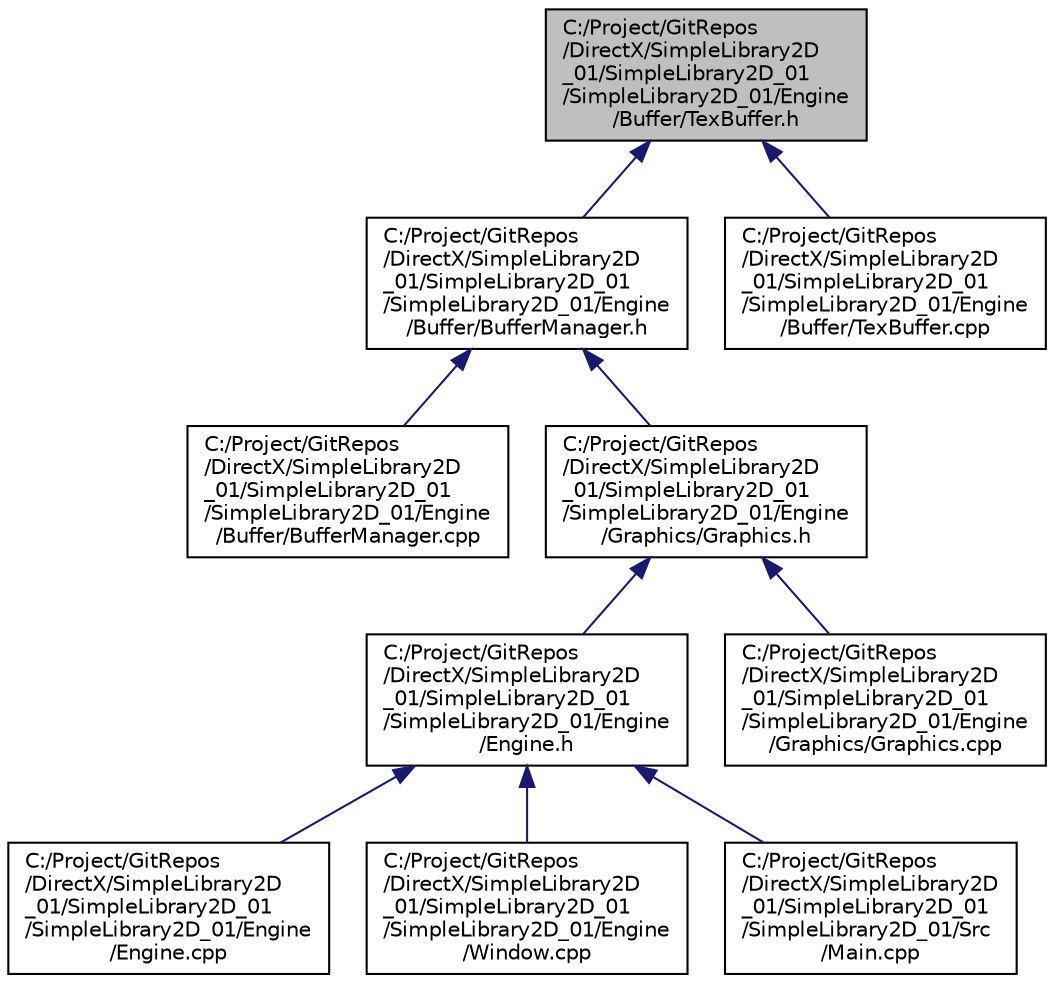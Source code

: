 digraph "C:/Project/GitRepos/DirectX/SimpleLibrary2D_01/SimpleLibrary2D_01/SimpleLibrary2D_01/Engine/Buffer/TexBuffer.h"
{
 // LATEX_PDF_SIZE
  edge [fontname="Helvetica",fontsize="10",labelfontname="Helvetica",labelfontsize="10"];
  node [fontname="Helvetica",fontsize="10",shape=record];
  Node1 [label="C:/Project/GitRepos\l/DirectX/SimpleLibrary2D\l_01/SimpleLibrary2D_01\l/SimpleLibrary2D_01/Engine\l/Buffer/TexBuffer.h",height=0.2,width=0.4,color="black", fillcolor="grey75", style="filled", fontcolor="black",tooltip="テクスチャバッファークラスの宣言"];
  Node1 -> Node2 [dir="back",color="midnightblue",fontsize="10",style="solid",fontname="Helvetica"];
  Node2 [label="C:/Project/GitRepos\l/DirectX/SimpleLibrary2D\l_01/SimpleLibrary2D_01\l/SimpleLibrary2D_01/Engine\l/Buffer/BufferManager.h",height=0.2,width=0.4,color="black", fillcolor="white", style="filled",URL="$_buffer_manager_8h.html",tooltip=" "];
  Node2 -> Node3 [dir="back",color="midnightblue",fontsize="10",style="solid",fontname="Helvetica"];
  Node3 [label="C:/Project/GitRepos\l/DirectX/SimpleLibrary2D\l_01/SimpleLibrary2D_01\l/SimpleLibrary2D_01/Engine\l/Buffer/BufferManager.cpp",height=0.2,width=0.4,color="black", fillcolor="white", style="filled",URL="$_buffer_manager_8cpp.html",tooltip=" "];
  Node2 -> Node4 [dir="back",color="midnightblue",fontsize="10",style="solid",fontname="Helvetica"];
  Node4 [label="C:/Project/GitRepos\l/DirectX/SimpleLibrary2D\l_01/SimpleLibrary2D_01\l/SimpleLibrary2D_01/Engine\l/Graphics/Graphics.h",height=0.2,width=0.4,color="black", fillcolor="white", style="filled",URL="$_graphics_8h.html",tooltip=" "];
  Node4 -> Node5 [dir="back",color="midnightblue",fontsize="10",style="solid",fontname="Helvetica"];
  Node5 [label="C:/Project/GitRepos\l/DirectX/SimpleLibrary2D\l_01/SimpleLibrary2D_01\l/SimpleLibrary2D_01/Engine\l/Engine.h",height=0.2,width=0.4,color="black", fillcolor="white", style="filled",URL="$_engine_8h.html",tooltip="エンジンクラスの宣言"];
  Node5 -> Node6 [dir="back",color="midnightblue",fontsize="10",style="solid",fontname="Helvetica"];
  Node6 [label="C:/Project/GitRepos\l/DirectX/SimpleLibrary2D\l_01/SimpleLibrary2D_01\l/SimpleLibrary2D_01/Engine\l/Engine.cpp",height=0.2,width=0.4,color="black", fillcolor="white", style="filled",URL="$_engine_8cpp.html",tooltip=" "];
  Node5 -> Node7 [dir="back",color="midnightblue",fontsize="10",style="solid",fontname="Helvetica"];
  Node7 [label="C:/Project/GitRepos\l/DirectX/SimpleLibrary2D\l_01/SimpleLibrary2D_01\l/SimpleLibrary2D_01/Engine\l/Window.cpp",height=0.2,width=0.4,color="black", fillcolor="white", style="filled",URL="$_window_8cpp.html",tooltip=" "];
  Node5 -> Node8 [dir="back",color="midnightblue",fontsize="10",style="solid",fontname="Helvetica"];
  Node8 [label="C:/Project/GitRepos\l/DirectX/SimpleLibrary2D\l_01/SimpleLibrary2D_01\l/SimpleLibrary2D_01/Src\l/Main.cpp",height=0.2,width=0.4,color="black", fillcolor="white", style="filled",URL="$_main_8cpp.html",tooltip=" "];
  Node4 -> Node9 [dir="back",color="midnightblue",fontsize="10",style="solid",fontname="Helvetica"];
  Node9 [label="C:/Project/GitRepos\l/DirectX/SimpleLibrary2D\l_01/SimpleLibrary2D_01\l/SimpleLibrary2D_01/Engine\l/Graphics/Graphics.cpp",height=0.2,width=0.4,color="black", fillcolor="white", style="filled",URL="$_graphics_8cpp.html",tooltip=" "];
  Node1 -> Node10 [dir="back",color="midnightblue",fontsize="10",style="solid",fontname="Helvetica"];
  Node10 [label="C:/Project/GitRepos\l/DirectX/SimpleLibrary2D\l_01/SimpleLibrary2D_01\l/SimpleLibrary2D_01/Engine\l/Buffer/TexBuffer.cpp",height=0.2,width=0.4,color="black", fillcolor="white", style="filled",URL="$_tex_buffer_8cpp.html",tooltip=" "];
}
